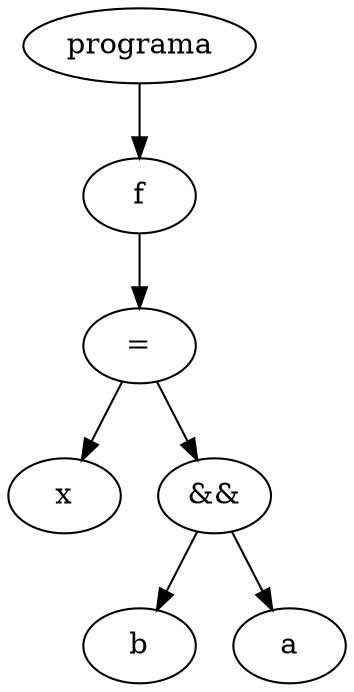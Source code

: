 digraph G {
node_0xae4740 [label="programa"]
node_0xae46f0 [label="f"]
node_0xae4740 -> node_0xae46f0
node_0xae4680 [label="="]
node_0xae46f0 -> node_0xae4680
node_0xae4480 [label="x"]
node_0xae4680 -> node_0xae4480
node_0xae4570 [label="&&"]
node_0xae4680 -> node_0xae4570
node_0xae4610 [label="b"]
node_0xae4570 -> node_0xae4610
node_0xae4520 [label="a"]
node_0xae4570 -> node_0xae4520
}
